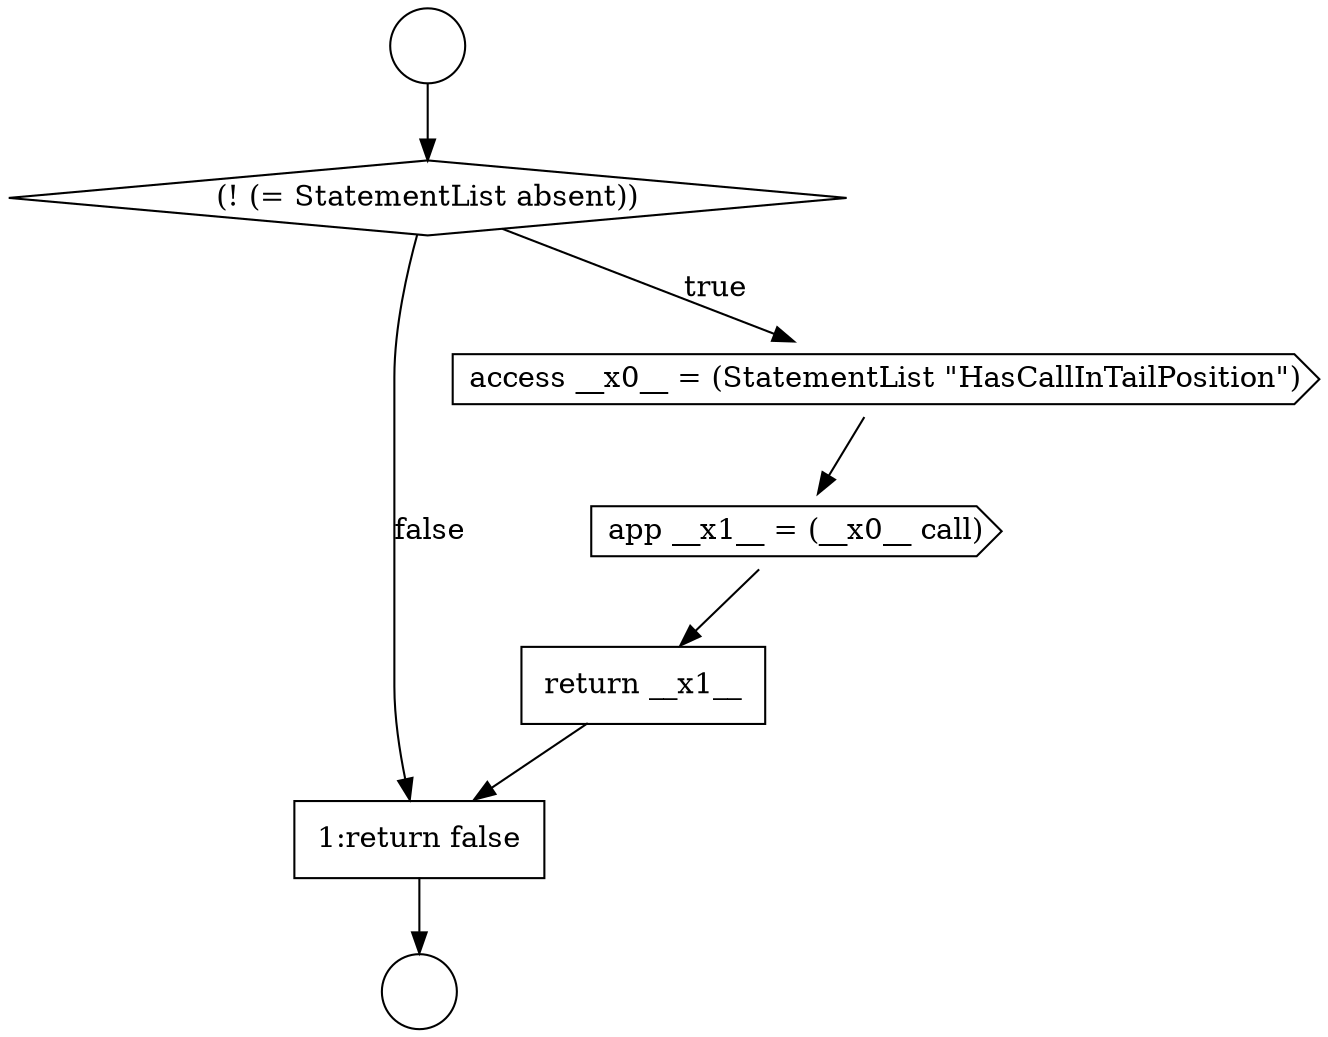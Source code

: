 digraph {
  node9300 [shape=none, margin=0, label=<<font color="black">
    <table border="0" cellborder="1" cellspacing="0" cellpadding="10">
      <tr><td align="left">1:return false</td></tr>
    </table>
  </font>> color="black" fillcolor="white" style=filled]
  node9298 [shape=cds, label=<<font color="black">app __x1__ = (__x0__ call)</font>> color="black" fillcolor="white" style=filled]
  node9296 [shape=diamond, label=<<font color="black">(! (= StatementList absent))</font>> color="black" fillcolor="white" style=filled]
  node9295 [shape=circle label=" " color="black" fillcolor="white" style=filled]
  node9294 [shape=circle label=" " color="black" fillcolor="white" style=filled]
  node9299 [shape=none, margin=0, label=<<font color="black">
    <table border="0" cellborder="1" cellspacing="0" cellpadding="10">
      <tr><td align="left">return __x1__</td></tr>
    </table>
  </font>> color="black" fillcolor="white" style=filled]
  node9297 [shape=cds, label=<<font color="black">access __x0__ = (StatementList &quot;HasCallInTailPosition&quot;)</font>> color="black" fillcolor="white" style=filled]
  node9299 -> node9300 [ color="black"]
  node9294 -> node9296 [ color="black"]
  node9300 -> node9295 [ color="black"]
  node9297 -> node9298 [ color="black"]
  node9298 -> node9299 [ color="black"]
  node9296 -> node9297 [label=<<font color="black">true</font>> color="black"]
  node9296 -> node9300 [label=<<font color="black">false</font>> color="black"]
}
